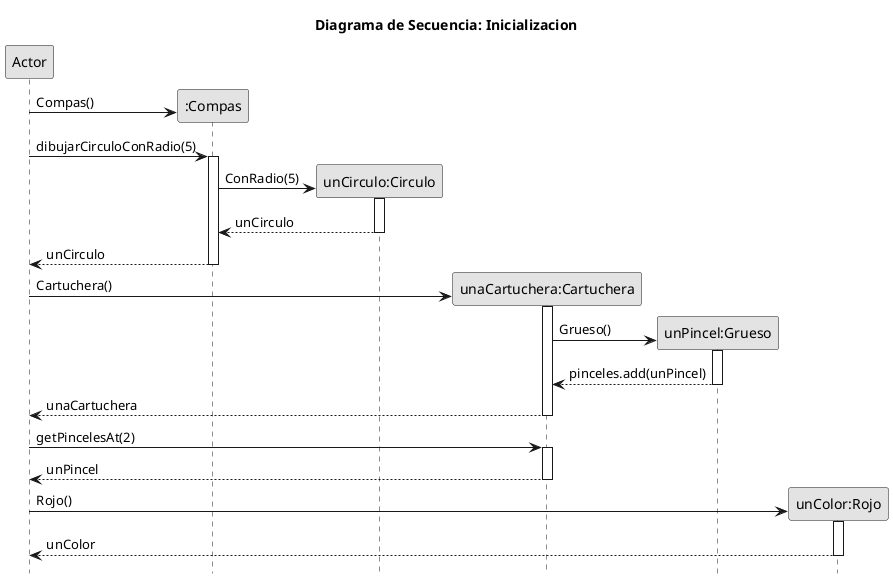 
@startuml Diagrama de Secuencia
title Diagrama de Secuencia: Inicializacion

skinparam monochrome true
hide footbox

participant Actor
participant ":Compas" as compas
participant "unCirculo:Circulo" as circulo
participant "unaCartuchera:Cartuchera" as cartuchera
participant "unPincel:Grueso" as pincel
participant "unColor:Rojo" as color

create compas
Actor -> compas: Compas()
Actor -> compas: dibujarCirculoConRadio(5)
activate compas
    create circulo
    compas -> circulo: ConRadio(5)
    activate circulo
        compas <-- circulo: unCirculo
    deactivate circulo
    Actor <-- compas: unCirculo
deactivate compas
create cartuchera
Actor -> cartuchera: Cartuchera()
activate cartuchera
    create pincel
    cartuchera -> pincel: Grueso()
    activate pincel
    cartuchera <-- pincel: pinceles.add(unPincel)
    deactivate pincel
    Actor <-- cartuchera: unaCartuchera
deactivate cartuchera
Actor -> cartuchera: getPincelesAt(2)
activate cartuchera
    Actor <-- cartuchera: unPincel
deactivate cartuchera
Create color
Actor -> color: Rojo()
activate color
    Actor <-- color: unColor
deactivate color

@enduml